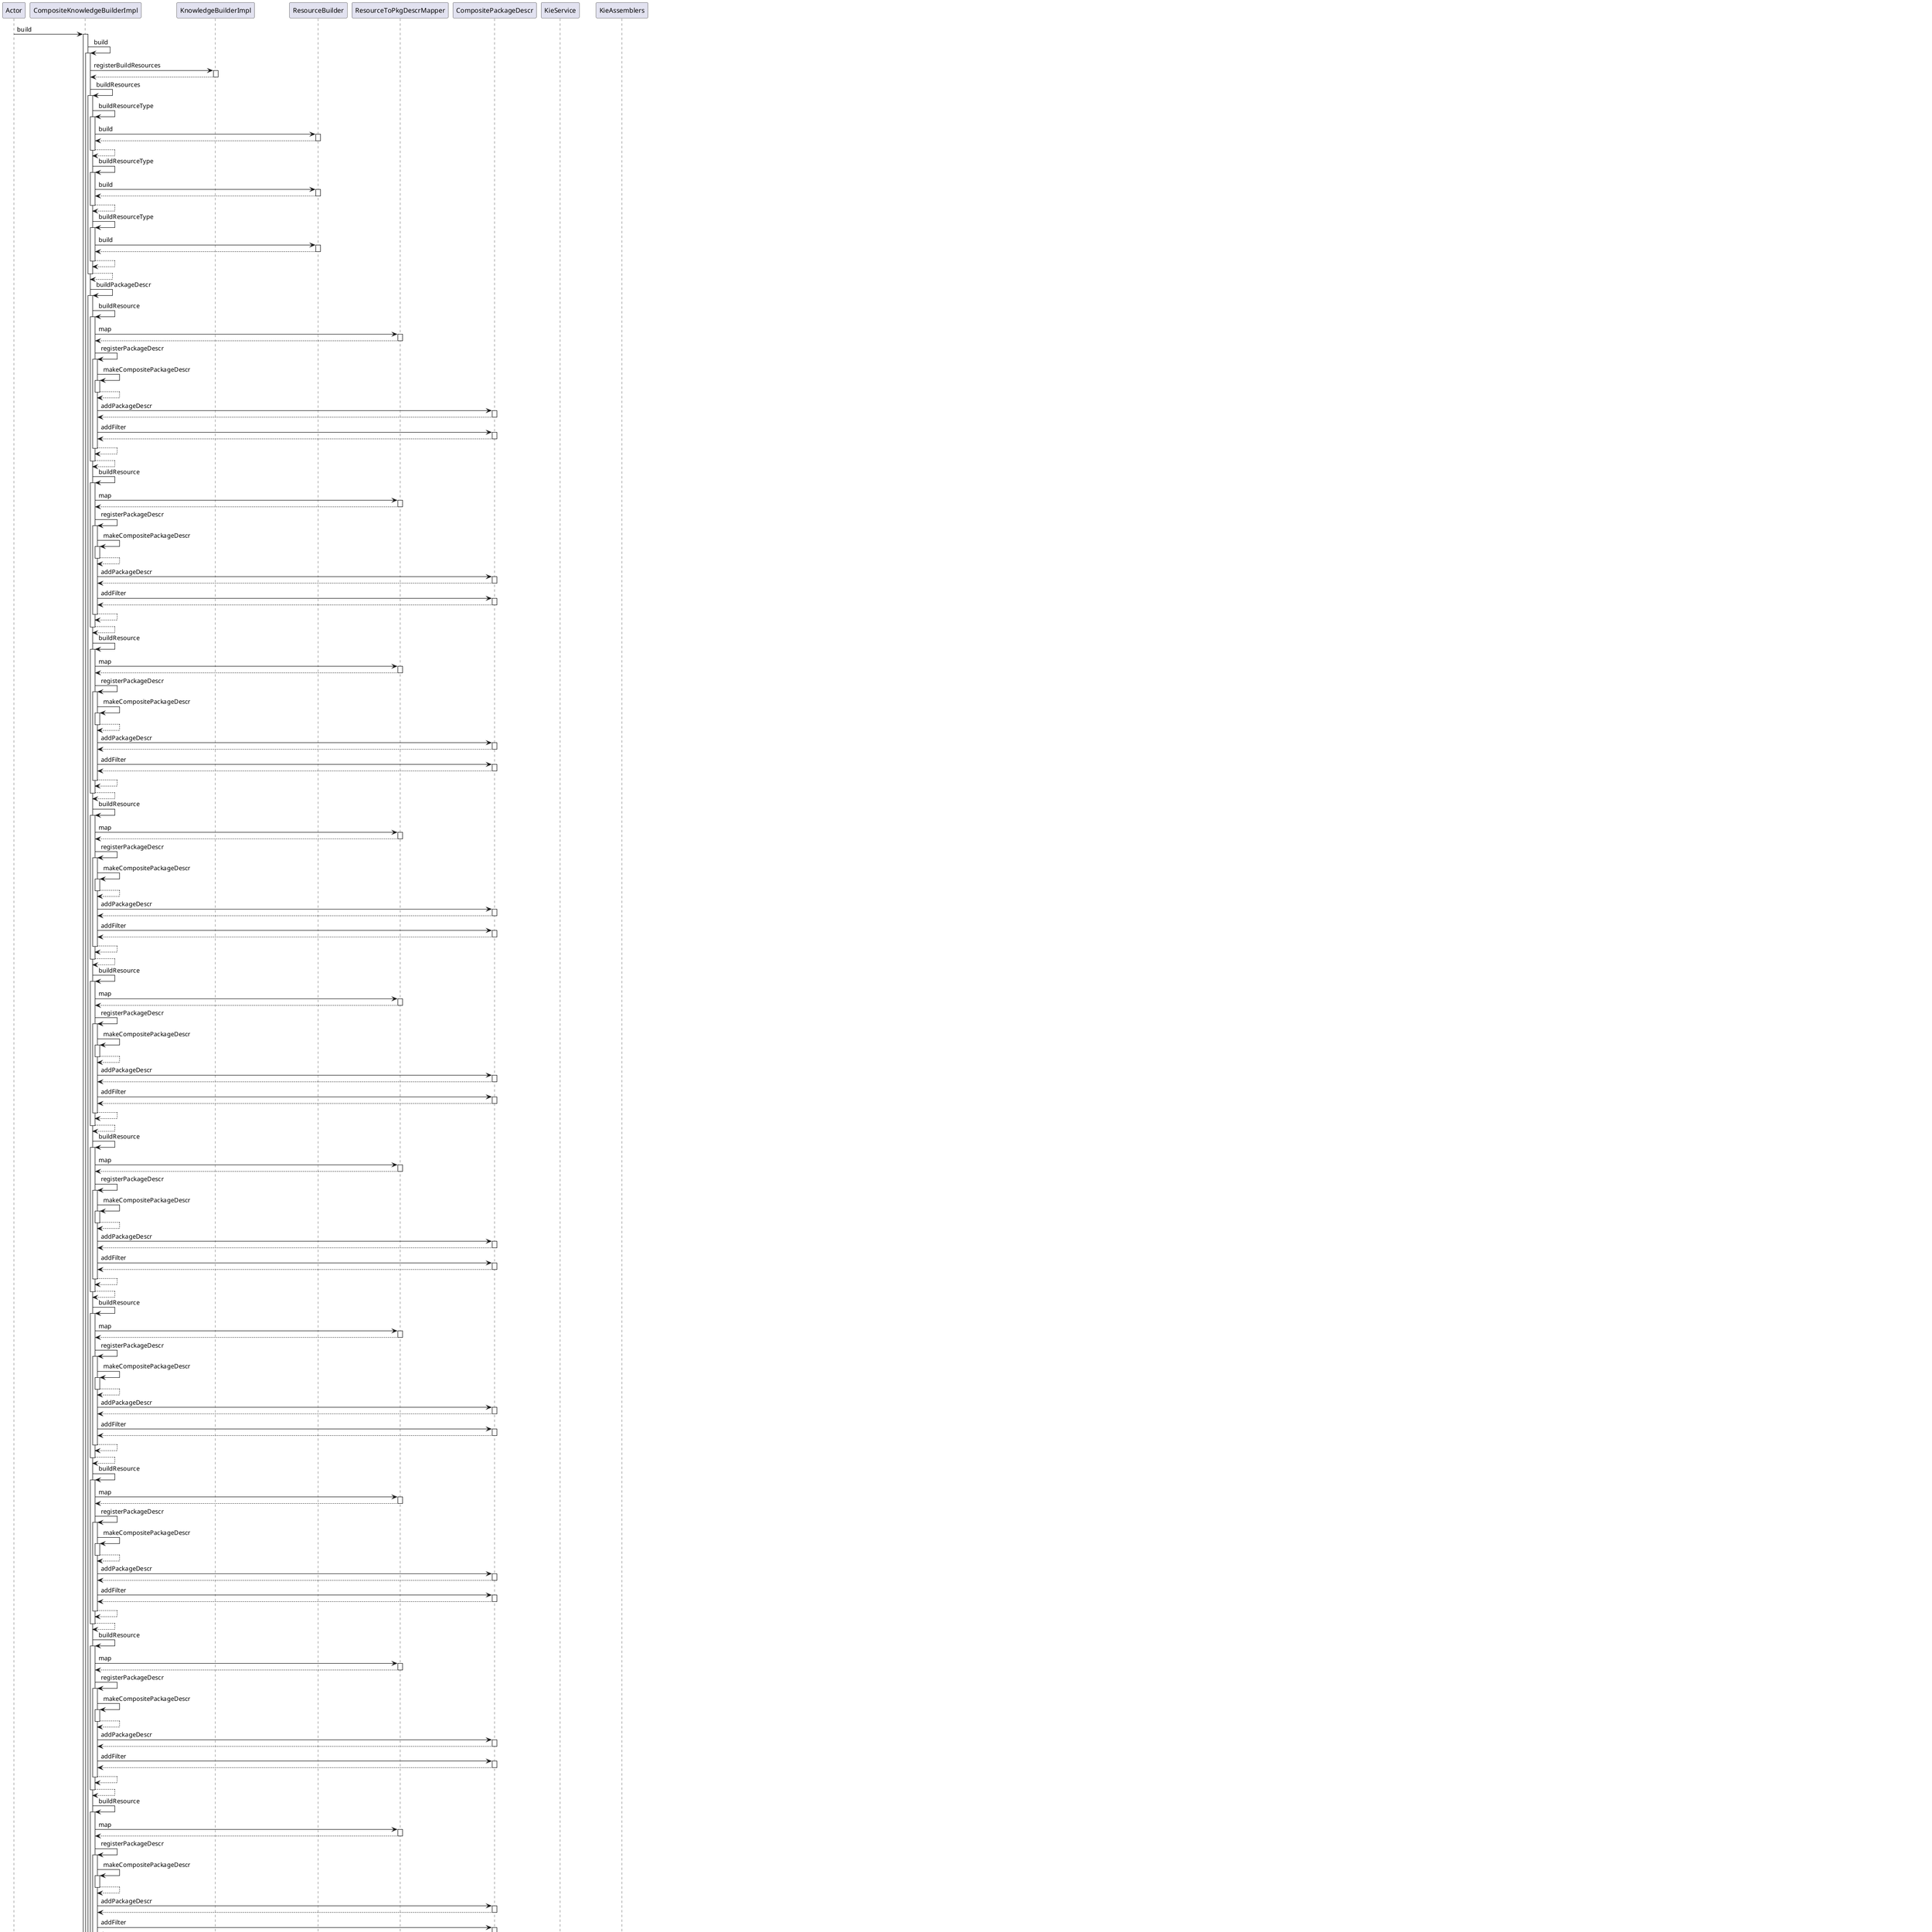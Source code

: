 @startuml
participant Actor
Actor -> CompositeKnowledgeBuilderImpl : build
activate CompositeKnowledgeBuilderImpl
CompositeKnowledgeBuilderImpl -> CompositeKnowledgeBuilderImpl : build
activate CompositeKnowledgeBuilderImpl
CompositeKnowledgeBuilderImpl -> KnowledgeBuilderImpl : registerBuildResources
activate KnowledgeBuilderImpl
KnowledgeBuilderImpl --> CompositeKnowledgeBuilderImpl
deactivate KnowledgeBuilderImpl
CompositeKnowledgeBuilderImpl -> CompositeKnowledgeBuilderImpl : buildResources
activate CompositeKnowledgeBuilderImpl
CompositeKnowledgeBuilderImpl -> CompositeKnowledgeBuilderImpl : buildResourceType
activate CompositeKnowledgeBuilderImpl
CompositeKnowledgeBuilderImpl -> ResourceBuilder : build
activate ResourceBuilder
ResourceBuilder --> CompositeKnowledgeBuilderImpl
deactivate ResourceBuilder
CompositeKnowledgeBuilderImpl --> CompositeKnowledgeBuilderImpl
deactivate CompositeKnowledgeBuilderImpl
CompositeKnowledgeBuilderImpl -> CompositeKnowledgeBuilderImpl : buildResourceType
activate CompositeKnowledgeBuilderImpl
CompositeKnowledgeBuilderImpl -> ResourceBuilder : build
activate ResourceBuilder
ResourceBuilder --> CompositeKnowledgeBuilderImpl
deactivate ResourceBuilder
CompositeKnowledgeBuilderImpl --> CompositeKnowledgeBuilderImpl
deactivate CompositeKnowledgeBuilderImpl
CompositeKnowledgeBuilderImpl -> CompositeKnowledgeBuilderImpl : buildResourceType
activate CompositeKnowledgeBuilderImpl
CompositeKnowledgeBuilderImpl -> ResourceBuilder : build
activate ResourceBuilder
ResourceBuilder --> CompositeKnowledgeBuilderImpl
deactivate ResourceBuilder
CompositeKnowledgeBuilderImpl --> CompositeKnowledgeBuilderImpl
deactivate CompositeKnowledgeBuilderImpl
CompositeKnowledgeBuilderImpl --> CompositeKnowledgeBuilderImpl
deactivate CompositeKnowledgeBuilderImpl
CompositeKnowledgeBuilderImpl -> CompositeKnowledgeBuilderImpl : buildPackageDescr
activate CompositeKnowledgeBuilderImpl
CompositeKnowledgeBuilderImpl -> CompositeKnowledgeBuilderImpl : buildResource
activate CompositeKnowledgeBuilderImpl
CompositeKnowledgeBuilderImpl -> ResourceToPkgDescrMapper : map
activate ResourceToPkgDescrMapper
ResourceToPkgDescrMapper --> CompositeKnowledgeBuilderImpl
deactivate ResourceToPkgDescrMapper
CompositeKnowledgeBuilderImpl -> CompositeKnowledgeBuilderImpl : registerPackageDescr
activate CompositeKnowledgeBuilderImpl
CompositeKnowledgeBuilderImpl -> CompositeKnowledgeBuilderImpl : makeCompositePackageDescr
activate CompositeKnowledgeBuilderImpl
CompositeKnowledgeBuilderImpl --> CompositeKnowledgeBuilderImpl
deactivate CompositeKnowledgeBuilderImpl
CompositeKnowledgeBuilderImpl -> CompositePackageDescr : addPackageDescr
activate CompositePackageDescr
CompositePackageDescr --> CompositeKnowledgeBuilderImpl
deactivate CompositePackageDescr
CompositeKnowledgeBuilderImpl -> CompositePackageDescr : addFilter
activate CompositePackageDescr
CompositePackageDescr --> CompositeKnowledgeBuilderImpl
deactivate CompositePackageDescr
CompositeKnowledgeBuilderImpl --> CompositeKnowledgeBuilderImpl
deactivate CompositeKnowledgeBuilderImpl
CompositeKnowledgeBuilderImpl --> CompositeKnowledgeBuilderImpl
deactivate CompositeKnowledgeBuilderImpl
CompositeKnowledgeBuilderImpl -> CompositeKnowledgeBuilderImpl : buildResource
activate CompositeKnowledgeBuilderImpl
CompositeKnowledgeBuilderImpl -> ResourceToPkgDescrMapper : map
activate ResourceToPkgDescrMapper
ResourceToPkgDescrMapper --> CompositeKnowledgeBuilderImpl
deactivate ResourceToPkgDescrMapper
CompositeKnowledgeBuilderImpl -> CompositeKnowledgeBuilderImpl : registerPackageDescr
activate CompositeKnowledgeBuilderImpl
CompositeKnowledgeBuilderImpl -> CompositeKnowledgeBuilderImpl : makeCompositePackageDescr
activate CompositeKnowledgeBuilderImpl
CompositeKnowledgeBuilderImpl --> CompositeKnowledgeBuilderImpl
deactivate CompositeKnowledgeBuilderImpl
CompositeKnowledgeBuilderImpl -> CompositePackageDescr : addPackageDescr
activate CompositePackageDescr
CompositePackageDescr --> CompositeKnowledgeBuilderImpl
deactivate CompositePackageDescr
CompositeKnowledgeBuilderImpl -> CompositePackageDescr : addFilter
activate CompositePackageDescr
CompositePackageDescr --> CompositeKnowledgeBuilderImpl
deactivate CompositePackageDescr
CompositeKnowledgeBuilderImpl --> CompositeKnowledgeBuilderImpl
deactivate CompositeKnowledgeBuilderImpl
CompositeKnowledgeBuilderImpl --> CompositeKnowledgeBuilderImpl
deactivate CompositeKnowledgeBuilderImpl
CompositeKnowledgeBuilderImpl -> CompositeKnowledgeBuilderImpl : buildResource
activate CompositeKnowledgeBuilderImpl
CompositeKnowledgeBuilderImpl -> ResourceToPkgDescrMapper : map
activate ResourceToPkgDescrMapper
ResourceToPkgDescrMapper --> CompositeKnowledgeBuilderImpl
deactivate ResourceToPkgDescrMapper
CompositeKnowledgeBuilderImpl -> CompositeKnowledgeBuilderImpl : registerPackageDescr
activate CompositeKnowledgeBuilderImpl
CompositeKnowledgeBuilderImpl -> CompositeKnowledgeBuilderImpl : makeCompositePackageDescr
activate CompositeKnowledgeBuilderImpl
CompositeKnowledgeBuilderImpl --> CompositeKnowledgeBuilderImpl
deactivate CompositeKnowledgeBuilderImpl
CompositeKnowledgeBuilderImpl -> CompositePackageDescr : addPackageDescr
activate CompositePackageDescr
CompositePackageDescr --> CompositeKnowledgeBuilderImpl
deactivate CompositePackageDescr
CompositeKnowledgeBuilderImpl -> CompositePackageDescr : addFilter
activate CompositePackageDescr
CompositePackageDescr --> CompositeKnowledgeBuilderImpl
deactivate CompositePackageDescr
CompositeKnowledgeBuilderImpl --> CompositeKnowledgeBuilderImpl
deactivate CompositeKnowledgeBuilderImpl
CompositeKnowledgeBuilderImpl --> CompositeKnowledgeBuilderImpl
deactivate CompositeKnowledgeBuilderImpl
CompositeKnowledgeBuilderImpl -> CompositeKnowledgeBuilderImpl : buildResource
activate CompositeKnowledgeBuilderImpl
CompositeKnowledgeBuilderImpl -> ResourceToPkgDescrMapper : map
activate ResourceToPkgDescrMapper
ResourceToPkgDescrMapper --> CompositeKnowledgeBuilderImpl
deactivate ResourceToPkgDescrMapper
CompositeKnowledgeBuilderImpl -> CompositeKnowledgeBuilderImpl : registerPackageDescr
activate CompositeKnowledgeBuilderImpl
CompositeKnowledgeBuilderImpl -> CompositeKnowledgeBuilderImpl : makeCompositePackageDescr
activate CompositeKnowledgeBuilderImpl
CompositeKnowledgeBuilderImpl --> CompositeKnowledgeBuilderImpl
deactivate CompositeKnowledgeBuilderImpl
CompositeKnowledgeBuilderImpl -> CompositePackageDescr : addPackageDescr
activate CompositePackageDescr
CompositePackageDescr --> CompositeKnowledgeBuilderImpl
deactivate CompositePackageDescr
CompositeKnowledgeBuilderImpl -> CompositePackageDescr : addFilter
activate CompositePackageDescr
CompositePackageDescr --> CompositeKnowledgeBuilderImpl
deactivate CompositePackageDescr
CompositeKnowledgeBuilderImpl --> CompositeKnowledgeBuilderImpl
deactivate CompositeKnowledgeBuilderImpl
CompositeKnowledgeBuilderImpl --> CompositeKnowledgeBuilderImpl
deactivate CompositeKnowledgeBuilderImpl
CompositeKnowledgeBuilderImpl -> CompositeKnowledgeBuilderImpl : buildResource
activate CompositeKnowledgeBuilderImpl
CompositeKnowledgeBuilderImpl -> ResourceToPkgDescrMapper : map
activate ResourceToPkgDescrMapper
ResourceToPkgDescrMapper --> CompositeKnowledgeBuilderImpl
deactivate ResourceToPkgDescrMapper
CompositeKnowledgeBuilderImpl -> CompositeKnowledgeBuilderImpl : registerPackageDescr
activate CompositeKnowledgeBuilderImpl
CompositeKnowledgeBuilderImpl -> CompositeKnowledgeBuilderImpl : makeCompositePackageDescr
activate CompositeKnowledgeBuilderImpl
CompositeKnowledgeBuilderImpl --> CompositeKnowledgeBuilderImpl
deactivate CompositeKnowledgeBuilderImpl
CompositeKnowledgeBuilderImpl -> CompositePackageDescr : addPackageDescr
activate CompositePackageDescr
CompositePackageDescr --> CompositeKnowledgeBuilderImpl
deactivate CompositePackageDescr
CompositeKnowledgeBuilderImpl -> CompositePackageDescr : addFilter
activate CompositePackageDescr
CompositePackageDescr --> CompositeKnowledgeBuilderImpl
deactivate CompositePackageDescr
CompositeKnowledgeBuilderImpl --> CompositeKnowledgeBuilderImpl
deactivate CompositeKnowledgeBuilderImpl
CompositeKnowledgeBuilderImpl --> CompositeKnowledgeBuilderImpl
deactivate CompositeKnowledgeBuilderImpl
CompositeKnowledgeBuilderImpl -> CompositeKnowledgeBuilderImpl : buildResource
activate CompositeKnowledgeBuilderImpl
CompositeKnowledgeBuilderImpl -> ResourceToPkgDescrMapper : map
activate ResourceToPkgDescrMapper
ResourceToPkgDescrMapper --> CompositeKnowledgeBuilderImpl
deactivate ResourceToPkgDescrMapper
CompositeKnowledgeBuilderImpl -> CompositeKnowledgeBuilderImpl : registerPackageDescr
activate CompositeKnowledgeBuilderImpl
CompositeKnowledgeBuilderImpl -> CompositeKnowledgeBuilderImpl : makeCompositePackageDescr
activate CompositeKnowledgeBuilderImpl
CompositeKnowledgeBuilderImpl --> CompositeKnowledgeBuilderImpl
deactivate CompositeKnowledgeBuilderImpl
CompositeKnowledgeBuilderImpl -> CompositePackageDescr : addPackageDescr
activate CompositePackageDescr
CompositePackageDescr --> CompositeKnowledgeBuilderImpl
deactivate CompositePackageDescr
CompositeKnowledgeBuilderImpl -> CompositePackageDescr : addFilter
activate CompositePackageDescr
CompositePackageDescr --> CompositeKnowledgeBuilderImpl
deactivate CompositePackageDescr
CompositeKnowledgeBuilderImpl --> CompositeKnowledgeBuilderImpl
deactivate CompositeKnowledgeBuilderImpl
CompositeKnowledgeBuilderImpl --> CompositeKnowledgeBuilderImpl
deactivate CompositeKnowledgeBuilderImpl
CompositeKnowledgeBuilderImpl -> CompositeKnowledgeBuilderImpl : buildResource
activate CompositeKnowledgeBuilderImpl
CompositeKnowledgeBuilderImpl -> ResourceToPkgDescrMapper : map
activate ResourceToPkgDescrMapper
ResourceToPkgDescrMapper --> CompositeKnowledgeBuilderImpl
deactivate ResourceToPkgDescrMapper
CompositeKnowledgeBuilderImpl -> CompositeKnowledgeBuilderImpl : registerPackageDescr
activate CompositeKnowledgeBuilderImpl
CompositeKnowledgeBuilderImpl -> CompositeKnowledgeBuilderImpl : makeCompositePackageDescr
activate CompositeKnowledgeBuilderImpl
CompositeKnowledgeBuilderImpl --> CompositeKnowledgeBuilderImpl
deactivate CompositeKnowledgeBuilderImpl
CompositeKnowledgeBuilderImpl -> CompositePackageDescr : addPackageDescr
activate CompositePackageDescr
CompositePackageDescr --> CompositeKnowledgeBuilderImpl
deactivate CompositePackageDescr
CompositeKnowledgeBuilderImpl -> CompositePackageDescr : addFilter
activate CompositePackageDescr
CompositePackageDescr --> CompositeKnowledgeBuilderImpl
deactivate CompositePackageDescr
CompositeKnowledgeBuilderImpl --> CompositeKnowledgeBuilderImpl
deactivate CompositeKnowledgeBuilderImpl
CompositeKnowledgeBuilderImpl --> CompositeKnowledgeBuilderImpl
deactivate CompositeKnowledgeBuilderImpl
CompositeKnowledgeBuilderImpl -> CompositeKnowledgeBuilderImpl : buildResource
activate CompositeKnowledgeBuilderImpl
CompositeKnowledgeBuilderImpl -> ResourceToPkgDescrMapper : map
activate ResourceToPkgDescrMapper
ResourceToPkgDescrMapper --> CompositeKnowledgeBuilderImpl
deactivate ResourceToPkgDescrMapper
CompositeKnowledgeBuilderImpl -> CompositeKnowledgeBuilderImpl : registerPackageDescr
activate CompositeKnowledgeBuilderImpl
CompositeKnowledgeBuilderImpl -> CompositeKnowledgeBuilderImpl : makeCompositePackageDescr
activate CompositeKnowledgeBuilderImpl
CompositeKnowledgeBuilderImpl --> CompositeKnowledgeBuilderImpl
deactivate CompositeKnowledgeBuilderImpl
CompositeKnowledgeBuilderImpl -> CompositePackageDescr : addPackageDescr
activate CompositePackageDescr
CompositePackageDescr --> CompositeKnowledgeBuilderImpl
deactivate CompositePackageDescr
CompositeKnowledgeBuilderImpl -> CompositePackageDescr : addFilter
activate CompositePackageDescr
CompositePackageDescr --> CompositeKnowledgeBuilderImpl
deactivate CompositePackageDescr
CompositeKnowledgeBuilderImpl --> CompositeKnowledgeBuilderImpl
deactivate CompositeKnowledgeBuilderImpl
CompositeKnowledgeBuilderImpl --> CompositeKnowledgeBuilderImpl
deactivate CompositeKnowledgeBuilderImpl
CompositeKnowledgeBuilderImpl -> CompositeKnowledgeBuilderImpl : buildResource
activate CompositeKnowledgeBuilderImpl
CompositeKnowledgeBuilderImpl -> ResourceToPkgDescrMapper : map
activate ResourceToPkgDescrMapper
ResourceToPkgDescrMapper --> CompositeKnowledgeBuilderImpl
deactivate ResourceToPkgDescrMapper
CompositeKnowledgeBuilderImpl -> CompositeKnowledgeBuilderImpl : registerPackageDescr
activate CompositeKnowledgeBuilderImpl
CompositeKnowledgeBuilderImpl -> CompositeKnowledgeBuilderImpl : makeCompositePackageDescr
activate CompositeKnowledgeBuilderImpl
CompositeKnowledgeBuilderImpl --> CompositeKnowledgeBuilderImpl
deactivate CompositeKnowledgeBuilderImpl
CompositeKnowledgeBuilderImpl -> CompositePackageDescr : addPackageDescr
activate CompositePackageDescr
CompositePackageDescr --> CompositeKnowledgeBuilderImpl
deactivate CompositePackageDescr
CompositeKnowledgeBuilderImpl -> CompositePackageDescr : addFilter
activate CompositePackageDescr
CompositePackageDescr --> CompositeKnowledgeBuilderImpl
deactivate CompositePackageDescr
CompositeKnowledgeBuilderImpl --> CompositeKnowledgeBuilderImpl
deactivate CompositeKnowledgeBuilderImpl
CompositeKnowledgeBuilderImpl --> CompositeKnowledgeBuilderImpl
deactivate CompositeKnowledgeBuilderImpl
CompositeKnowledgeBuilderImpl -> CompositeKnowledgeBuilderImpl : buildResource
activate CompositeKnowledgeBuilderImpl
CompositeKnowledgeBuilderImpl -> ResourceToPkgDescrMapper : map
activate ResourceToPkgDescrMapper
ResourceToPkgDescrMapper --> CompositeKnowledgeBuilderImpl
deactivate ResourceToPkgDescrMapper
CompositeKnowledgeBuilderImpl -> CompositeKnowledgeBuilderImpl : registerPackageDescr
activate CompositeKnowledgeBuilderImpl
CompositeKnowledgeBuilderImpl -> CompositeKnowledgeBuilderImpl : makeCompositePackageDescr
activate CompositeKnowledgeBuilderImpl
CompositeKnowledgeBuilderImpl --> CompositeKnowledgeBuilderImpl
deactivate CompositeKnowledgeBuilderImpl
CompositeKnowledgeBuilderImpl -> CompositePackageDescr : addPackageDescr
activate CompositePackageDescr
CompositePackageDescr --> CompositeKnowledgeBuilderImpl
deactivate CompositePackageDescr
CompositeKnowledgeBuilderImpl -> CompositePackageDescr : addFilter
activate CompositePackageDescr
CompositePackageDescr --> CompositeKnowledgeBuilderImpl
deactivate CompositePackageDescr
CompositeKnowledgeBuilderImpl --> CompositeKnowledgeBuilderImpl
deactivate CompositeKnowledgeBuilderImpl
CompositeKnowledgeBuilderImpl --> CompositeKnowledgeBuilderImpl
deactivate CompositeKnowledgeBuilderImpl
CompositeKnowledgeBuilderImpl --> CompositeKnowledgeBuilderImpl
deactivate CompositeKnowledgeBuilderImpl
CompositeKnowledgeBuilderImpl -> CompositeKnowledgeBuilderImpl : buildAssemblerResourcesBeforeRules
activate CompositeKnowledgeBuilderImpl
CompositeKnowledgeBuilderImpl -> KieService : load
activate KieService
KieService -> KieService : compareTo
activate KieService
KieService -> KieService : servicePriority
activate KieService
KieService --> KieService
deactivate KieService
KieService -> KieService : servicePriority
activate KieService
KieService --> KieService
deactivate KieService
KieService -> KieService : servicePriority
activate KieService
KieService --> KieService
deactivate KieService
KieService -> KieService : servicePriority
activate KieService
KieService --> KieService
deactivate KieService
KieService -> KieService : servicePriority
activate KieService
KieService --> KieService
deactivate KieService
KieService --> KieService
deactivate KieService
KieService --> CompositeKnowledgeBuilderImpl
deactivate KieService
CompositeKnowledgeBuilderImpl -> KieAssemblers : addResourceBeforeRules
activate KieAssemblers
KieAssemblers --> CompositeKnowledgeBuilderImpl
deactivate KieAssemblers
CompositeKnowledgeBuilderImpl --> CompositeKnowledgeBuilderImpl
deactivate CompositeKnowledgeBuilderImpl
CompositeKnowledgeBuilderImpl -> KnowledgeBuilderImpl : doFirstBuildStep
activate KnowledgeBuilderImpl
KnowledgeBuilderImpl -> KnowledgeBuilderImpl : buildPackagesWithoutRules
activate KnowledgeBuilderImpl
create CompositePackageCompilationPhase
KnowledgeBuilderImpl -> CompositePackageCompilationPhase : new
activate CompositePackageCompilationPhase
CompositePackageCompilationPhase --> KnowledgeBuilderImpl
deactivate CompositePackageCompilationPhase
KnowledgeBuilderImpl -> CompositePackageCompilationPhase : process
activate CompositePackageCompilationPhase
CompositePackageCompilationPhase -> CompositePackageCompilationPhase : initAnnotationNormalizers
activate CompositePackageCompilationPhase
CompositePackageCompilationPhase --> CompositePackageCompilationPhase
deactivate CompositePackageCompilationPhase
CompositePackageCompilationPhase -> CompositePackageCompilationPhase : λ→
activate CompositePackageCompilationPhase
create TypeDeclarationAnnotationNormalizer
CompositePackageCompilationPhase -> TypeDeclarationAnnotationNormalizer : new
activate TypeDeclarationAnnotationNormalizer
TypeDeclarationAnnotationNormalizer --> CompositePackageCompilationPhase
deactivate TypeDeclarationAnnotationNormalizer
CompositePackageCompilationPhase --> CompositePackageCompilationPhase
deactivate CompositePackageCompilationPhase
CompositePackageCompilationPhase -> CompositePackageCompilationPhase : iteratingPhase
activate CompositePackageCompilationPhase
CompositePackageCompilationPhase --> CompositePackageCompilationPhase
deactivate CompositePackageCompilationPhase
create TypeDeclarationCompositeCompilationPhase
CompositePackageCompilationPhase -> TypeDeclarationCompositeCompilationPhase : new
activate TypeDeclarationCompositeCompilationPhase
TypeDeclarationCompositeCompilationPhase --> CompositePackageCompilationPhase
deactivate TypeDeclarationCompositeCompilationPhase
create ImportCompilationPhase
CompositePackageCompilationPhase -> ImportCompilationPhase : new
activate ImportCompilationPhase
ImportCompilationPhase --> CompositePackageCompilationPhase
deactivate ImportCompilationPhase
CompositePackageCompilationPhase -> CompositePackageCompilationPhase : iteratingPhase
activate CompositePackageCompilationPhase
CompositePackageCompilationPhase --> CompositePackageCompilationPhase
deactivate CompositePackageCompilationPhase
create EntryPointDeclarationCompilationPhase
CompositePackageCompilationPhase -> EntryPointDeclarationCompilationPhase : new
activate EntryPointDeclarationCompilationPhase
EntryPointDeclarationCompilationPhase --> CompositePackageCompilationPhase
deactivate EntryPointDeclarationCompilationPhase
CompositePackageCompilationPhase -> CompositePackageCompilationPhase : iteratingPhase
activate CompositePackageCompilationPhase
CompositePackageCompilationPhase --> CompositePackageCompilationPhase
deactivate CompositePackageCompilationPhase
create AccumulateFunctionCompilationPhase
CompositePackageCompilationPhase -> AccumulateFunctionCompilationPhase : new
activate AccumulateFunctionCompilationPhase
AccumulateFunctionCompilationPhase --> CompositePackageCompilationPhase
deactivate AccumulateFunctionCompilationPhase
CompositePackageCompilationPhase -> CompositePackageCompilationPhase : iteratingPhase
activate CompositePackageCompilationPhase
CompositePackageCompilationPhase --> CompositePackageCompilationPhase
deactivate CompositePackageCompilationPhase
CompositePackageCompilationPhase -> CompositePackageCompilationPhase : λ→
activate CompositePackageCompilationPhase
create WindowDeclarationCompilationPhase
CompositePackageCompilationPhase -> WindowDeclarationCompilationPhase : new
activate WindowDeclarationCompilationPhase
create AbstractPackageCompilationPhase
WindowDeclarationCompilationPhase -> AbstractPackageCompilationPhase : new
activate AbstractPackageCompilationPhase
AbstractPackageCompilationPhase --> WindowDeclarationCompilationPhase
deactivate AbstractPackageCompilationPhase
WindowDeclarationCompilationPhase --> CompositePackageCompilationPhase
deactivate WindowDeclarationCompilationPhase
CompositePackageCompilationPhase --> CompositePackageCompilationPhase
deactivate CompositePackageCompilationPhase
CompositePackageCompilationPhase -> CompositePackageCompilationPhase : iteratingPhase
activate CompositePackageCompilationPhase
CompositePackageCompilationPhase --> CompositePackageCompilationPhase
deactivate CompositePackageCompilationPhase
CompositePackageCompilationPhase -> CompositePackageCompilationPhase : λ→
activate CompositePackageCompilationPhase
create FunctionCompilationPhase
CompositePackageCompilationPhase -> FunctionCompilationPhase : new
activate FunctionCompilationPhase
create AbstractPackageCompilationPhase
FunctionCompilationPhase -> AbstractPackageCompilationPhase : new
activate AbstractPackageCompilationPhase
AbstractPackageCompilationPhase --> FunctionCompilationPhase
deactivate AbstractPackageCompilationPhase
FunctionCompilationPhase --> CompositePackageCompilationPhase
deactivate FunctionCompilationPhase
CompositePackageCompilationPhase --> CompositePackageCompilationPhase
deactivate CompositePackageCompilationPhase
CompositePackageCompilationPhase -> CompositePackageCompilationPhase : iteratingPhase
activate CompositePackageCompilationPhase
CompositePackageCompilationPhase --> CompositePackageCompilationPhase
deactivate CompositePackageCompilationPhase
CompositePackageCompilationPhase -> CompositePackageCompilationPhase : λ→
activate CompositePackageCompilationPhase
create GlobalCompilationPhase
CompositePackageCompilationPhase -> GlobalCompilationPhase : new
activate GlobalCompilationPhase
create AbstractPackageCompilationPhase
GlobalCompilationPhase -> AbstractPackageCompilationPhase : new
activate AbstractPackageCompilationPhase
AbstractPackageCompilationPhase --> GlobalCompilationPhase
deactivate AbstractPackageCompilationPhase
GlobalCompilationPhase --> CompositePackageCompilationPhase
deactivate GlobalCompilationPhase
CompositePackageCompilationPhase --> CompositePackageCompilationPhase
deactivate CompositePackageCompilationPhase
CompositePackageCompilationPhase -> CompositePackageCompilationPhase : iteratingPhase
activate CompositePackageCompilationPhase
CompositePackageCompilationPhase --> CompositePackageCompilationPhase
deactivate CompositePackageCompilationPhase
CompositePackageCompilationPhase -> CompositePackageCompilationPhase : λ→
activate CompositePackageCompilationPhase
create RuleAnnotationNormalizer
CompositePackageCompilationPhase -> RuleAnnotationNormalizer : new
activate RuleAnnotationNormalizer
RuleAnnotationNormalizer --> CompositePackageCompilationPhase
deactivate RuleAnnotationNormalizer
CompositePackageCompilationPhase --> CompositePackageCompilationPhase
deactivate CompositePackageCompilationPhase
CompositePackageCompilationPhase -> CompositePackageCompilationPhase : iteratingPhase
activate CompositePackageCompilationPhase
CompositePackageCompilationPhase --> CompositePackageCompilationPhase
deactivate CompositePackageCompilationPhase
CompositePackageCompilationPhase -> CompilationPhase : process
activate CompilationPhase
CompilationPhase --> CompositePackageCompilationPhase
deactivate CompilationPhase
CompositePackageCompilationPhase -> BuildResultAccumulator : addBuilderResult
activate BuildResultAccumulator
BuildResultAccumulator --> CompositePackageCompilationPhase
deactivate BuildResultAccumulator
CompositePackageCompilationPhase --> KnowledgeBuilderImpl
deactivate CompositePackageCompilationPhase
KnowledgeBuilderImpl --> KnowledgeBuilderImpl
deactivate KnowledgeBuilderImpl
KnowledgeBuilderImpl -> KnowledgeBuilderImpl : buildRules
activate KnowledgeBuilderImpl
KnowledgeBuilderImpl -> KnowledgeBuilderImpl : getPackageRegistry
activate KnowledgeBuilderImpl
KnowledgeBuilderImpl -> PackageRegistryManagerImpl : getPackageRegistry
activate PackageRegistryManagerImpl
PackageRegistryManagerImpl --> KnowledgeBuilderImpl
deactivate PackageRegistryManagerImpl
KnowledgeBuilderImpl --> KnowledgeBuilderImpl
deactivate KnowledgeBuilderImpl
KnowledgeBuilderImpl -> KnowledgeBuilderImpl : compileKnowledgePackages
activate KnowledgeBuilderImpl
KnowledgeBuilderImpl -> KnowledgeBuilderImpl : getPackageDialect
activate KnowledgeBuilderImpl
KnowledgeBuilderImpl --> KnowledgeBuilderImpl
deactivate KnowledgeBuilderImpl
KnowledgeBuilderImpl -> PackageRegistryManagerImpl : getPackageRegistry
activate PackageRegistryManagerImpl
PackageRegistryManagerImpl --> KnowledgeBuilderImpl
deactivate PackageRegistryManagerImpl
KnowledgeBuilderImpl -> PackageAttributeManagerImpl : get
activate PackageAttributeManagerImpl
PackageAttributeManagerImpl --> KnowledgeBuilderImpl
deactivate PackageAttributeManagerImpl
create RuleValidator
KnowledgeBuilderImpl -> RuleValidator : new
activate RuleValidator
RuleValidator --> KnowledgeBuilderImpl
deactivate RuleValidator
create FunctionCompiler
KnowledgeBuilderImpl -> FunctionCompiler : new
activate FunctionCompiler
FunctionCompiler --> KnowledgeBuilderImpl
deactivate FunctionCompiler
create RuleCompiler
KnowledgeBuilderImpl -> RuleCompiler : new
activate RuleCompiler
RuleCompiler --> KnowledgeBuilderImpl
deactivate RuleCompiler
KnowledgeBuilderImpl -> CompilationPhase : process
activate CompilationPhase
CompilationPhase --> KnowledgeBuilderImpl
deactivate CompilationPhase
KnowledgeBuilderImpl -> KnowledgeBuilderImpl : λ→
activate KnowledgeBuilderImpl
KnowledgeBuilderImpl -> BuildResultAccumulatorImpl : addAll
activate BuildResultAccumulatorImpl
BuildResultAccumulatorImpl --> KnowledgeBuilderImpl
deactivate BuildResultAccumulatorImpl
KnowledgeBuilderImpl --> KnowledgeBuilderImpl
deactivate KnowledgeBuilderImpl
KnowledgeBuilderImpl --> KnowledgeBuilderImpl
deactivate KnowledgeBuilderImpl
KnowledgeBuilderImpl -> KnowledgeBuilderImpl : wireAllRules
activate KnowledgeBuilderImpl
create ConsequenceCompilationPhase
KnowledgeBuilderImpl -> ConsequenceCompilationPhase : new
activate ConsequenceCompilationPhase
ConsequenceCompilationPhase --> KnowledgeBuilderImpl
deactivate ConsequenceCompilationPhase
KnowledgeBuilderImpl -> ConsequenceCompilationPhase : process
activate ConsequenceCompilationPhase
ConsequenceCompilationPhase --> KnowledgeBuilderImpl
deactivate ConsequenceCompilationPhase
KnowledgeBuilderImpl -> BuildResultAccumulatorImpl : addAll
activate BuildResultAccumulatorImpl
BuildResultAccumulatorImpl --> KnowledgeBuilderImpl
deactivate BuildResultAccumulatorImpl
KnowledgeBuilderImpl --> KnowledgeBuilderImpl
deactivate KnowledgeBuilderImpl
KnowledgeBuilderImpl -> KnowledgeBuilderImpl : processKieBaseTypes
activate KnowledgeBuilderImpl
KnowledgeBuilderImpl -> KnowledgeBuilderImpl : hasErrors
activate KnowledgeBuilderImpl
KnowledgeBuilderImpl --> KnowledgeBuilderImpl
deactivate KnowledgeBuilderImpl
KnowledgeBuilderImpl -> RuleBase : processAllTypesDeclaration
activate RuleBase
RuleBase --> KnowledgeBuilderImpl
deactivate RuleBase
KnowledgeBuilderImpl --> KnowledgeBuilderImpl
deactivate KnowledgeBuilderImpl
KnowledgeBuilderImpl -> KnowledgeBuilderImpl : getPackageRegistry
activate KnowledgeBuilderImpl
KnowledgeBuilderImpl -> PackageRegistryManagerImpl : getPackageRegistry
activate PackageRegistryManagerImpl
PackageRegistryManagerImpl --> KnowledgeBuilderImpl
deactivate PackageRegistryManagerImpl
KnowledgeBuilderImpl --> KnowledgeBuilderImpl
deactivate KnowledgeBuilderImpl
KnowledgeBuilderImpl -> KnowledgeBuilderImpl : compileRete
activate KnowledgeBuilderImpl
KnowledgeBuilderImpl -> KnowledgeBuilderImpl : hasErrors
activate KnowledgeBuilderImpl
KnowledgeBuilderImpl --> KnowledgeBuilderImpl
deactivate KnowledgeBuilderImpl
create ReteCompiler
KnowledgeBuilderImpl -> ReteCompiler : new
activate ReteCompiler
ReteCompiler --> KnowledgeBuilderImpl
deactivate ReteCompiler
KnowledgeBuilderImpl -> ReteCompiler : process
activate ReteCompiler
ReteCompiler --> KnowledgeBuilderImpl
deactivate ReteCompiler
KnowledgeBuilderImpl --> KnowledgeBuilderImpl
deactivate KnowledgeBuilderImpl
KnowledgeBuilderImpl --> KnowledgeBuilderImpl
deactivate KnowledgeBuilderImpl
KnowledgeBuilderImpl --> CompositeKnowledgeBuilderImpl
deactivate KnowledgeBuilderImpl
CompositeKnowledgeBuilderImpl -> KnowledgeBuilderImpl : buildPackagesWithoutRules
activate KnowledgeBuilderImpl
create CompositePackageCompilationPhase
KnowledgeBuilderImpl -> CompositePackageCompilationPhase : new
activate CompositePackageCompilationPhase
CompositePackageCompilationPhase --> KnowledgeBuilderImpl
deactivate CompositePackageCompilationPhase
KnowledgeBuilderImpl -> CompositePackageCompilationPhase : process
activate CompositePackageCompilationPhase
CompositePackageCompilationPhase -> CompositePackageCompilationPhase : initAnnotationNormalizers
activate CompositePackageCompilationPhase
CompositePackageCompilationPhase -> LanguageLevelOption : useJavaAnnotations
activate LanguageLevelOption
LanguageLevelOption --> CompositePackageCompilationPhase
deactivate LanguageLevelOption
CompositePackageCompilationPhase -> StringUtils : isEmpty
activate StringUtils
StringUtils --> CompositePackageCompilationPhase
deactivate StringUtils
CompositePackageCompilationPhase -> PackageRegistryManager : getOrCreatePackageRegistry
activate PackageRegistryManager
PackageRegistryManager --> CompositePackageCompilationPhase
deactivate PackageRegistryManager
CompositePackageCompilationPhase -> CompositePackageCompilationPhase : λ→
activate CompositePackageCompilationPhase
CompositePackageCompilationPhase -> AnnotationNormalizer : of
activate AnnotationNormalizer
create Strict
AnnotationNormalizer -> Strict : new
activate Strict
create AnnotationNormalizer
Strict -> AnnotationNormalizer : new
activate AnnotationNormalizer
AnnotationNormalizer --> Strict
deactivate AnnotationNormalizer
Strict --> AnnotationNormalizer
deactivate Strict
create NonStrict
AnnotationNormalizer -> NonStrict : new
activate NonStrict
create AnnotationNormalizer
NonStrict -> AnnotationNormalizer : new
activate AnnotationNormalizer
AnnotationNormalizer --> NonStrict
deactivate AnnotationNormalizer
NonStrict --> AnnotationNormalizer
deactivate NonStrict
AnnotationNormalizer --> CompositePackageCompilationPhase
deactivate AnnotationNormalizer
CompositePackageCompilationPhase --> CompositePackageCompilationPhase
deactivate CompositePackageCompilationPhase
CompositePackageCompilationPhase --> CompositePackageCompilationPhase
deactivate CompositePackageCompilationPhase
CompositePackageCompilationPhase -> CompositePackageCompilationPhase : λ→
activate CompositePackageCompilationPhase
create TypeDeclarationAnnotationNormalizer
CompositePackageCompilationPhase -> TypeDeclarationAnnotationNormalizer : new
activate TypeDeclarationAnnotationNormalizer
TypeDeclarationAnnotationNormalizer --> CompositePackageCompilationPhase
deactivate TypeDeclarationAnnotationNormalizer
CompositePackageCompilationPhase --> CompositePackageCompilationPhase
deactivate CompositePackageCompilationPhase
CompositePackageCompilationPhase -> CompositePackageCompilationPhase : iteratingPhase
activate CompositePackageCompilationPhase
create IteratingPhase
CompositePackageCompilationPhase -> IteratingPhase : new
activate IteratingPhase
IteratingPhase --> CompositePackageCompilationPhase
deactivate IteratingPhase
CompositePackageCompilationPhase --> CompositePackageCompilationPhase
deactivate CompositePackageCompilationPhase
create TypeDeclarationCompositeCompilationPhase
CompositePackageCompilationPhase -> TypeDeclarationCompositeCompilationPhase : new
activate TypeDeclarationCompositeCompilationPhase
TypeDeclarationCompositeCompilationPhase --> CompositePackageCompilationPhase
deactivate TypeDeclarationCompositeCompilationPhase
create ImportCompilationPhase
CompositePackageCompilationPhase -> ImportCompilationPhase : new
activate ImportCompilationPhase
create AbstractPackageCompilationPhase
ImportCompilationPhase -> AbstractPackageCompilationPhase : new
activate AbstractPackageCompilationPhase
AbstractPackageCompilationPhase --> ImportCompilationPhase
deactivate AbstractPackageCompilationPhase
ImportCompilationPhase --> CompositePackageCompilationPhase
deactivate ImportCompilationPhase
CompositePackageCompilationPhase -> CompositePackageCompilationPhase : iteratingPhase
activate CompositePackageCompilationPhase
create IteratingPhase
CompositePackageCompilationPhase -> IteratingPhase : new
activate IteratingPhase
IteratingPhase --> CompositePackageCompilationPhase
deactivate IteratingPhase
CompositePackageCompilationPhase --> CompositePackageCompilationPhase
deactivate CompositePackageCompilationPhase
create EntryPointDeclarationCompilationPhase
CompositePackageCompilationPhase -> EntryPointDeclarationCompilationPhase : new
activate EntryPointDeclarationCompilationPhase
create AbstractPackageCompilationPhase
EntryPointDeclarationCompilationPhase -> AbstractPackageCompilationPhase : new
activate AbstractPackageCompilationPhase
AbstractPackageCompilationPhase --> EntryPointDeclarationCompilationPhase
deactivate AbstractPackageCompilationPhase
EntryPointDeclarationCompilationPhase --> CompositePackageCompilationPhase
deactivate EntryPointDeclarationCompilationPhase
CompositePackageCompilationPhase -> CompositePackageCompilationPhase : iteratingPhase
activate CompositePackageCompilationPhase
create IteratingPhase
CompositePackageCompilationPhase -> IteratingPhase : new
activate IteratingPhase
IteratingPhase --> CompositePackageCompilationPhase
deactivate IteratingPhase
CompositePackageCompilationPhase --> CompositePackageCompilationPhase
deactivate CompositePackageCompilationPhase
create AccumulateFunctionCompilationPhase
CompositePackageCompilationPhase -> AccumulateFunctionCompilationPhase : new
activate AccumulateFunctionCompilationPhase
create AbstractPackageCompilationPhase
AccumulateFunctionCompilationPhase -> AbstractPackageCompilationPhase : new
activate AbstractPackageCompilationPhase
AbstractPackageCompilationPhase --> AccumulateFunctionCompilationPhase
deactivate AbstractPackageCompilationPhase
AccumulateFunctionCompilationPhase --> CompositePackageCompilationPhase
deactivate AccumulateFunctionCompilationPhase
CompositePackageCompilationPhase -> CompositePackageCompilationPhase : iteratingPhase
activate CompositePackageCompilationPhase
create IteratingPhase
CompositePackageCompilationPhase -> IteratingPhase : new
activate IteratingPhase
IteratingPhase --> CompositePackageCompilationPhase
deactivate IteratingPhase
CompositePackageCompilationPhase --> CompositePackageCompilationPhase
deactivate CompositePackageCompilationPhase
CompositePackageCompilationPhase -> CompositePackageCompilationPhase : λ→
activate CompositePackageCompilationPhase
create WindowDeclarationCompilationPhase
CompositePackageCompilationPhase -> WindowDeclarationCompilationPhase : new
activate WindowDeclarationCompilationPhase
create AbstractPackageCompilationPhase
WindowDeclarationCompilationPhase -> AbstractPackageCompilationPhase : new
activate AbstractPackageCompilationPhase
AbstractPackageCompilationPhase --> WindowDeclarationCompilationPhase
deactivate AbstractPackageCompilationPhase
WindowDeclarationCompilationPhase --> CompositePackageCompilationPhase
deactivate WindowDeclarationCompilationPhase
CompositePackageCompilationPhase --> CompositePackageCompilationPhase
deactivate CompositePackageCompilationPhase
CompositePackageCompilationPhase -> CompositePackageCompilationPhase : iteratingPhase
activate CompositePackageCompilationPhase
create IteratingPhase
CompositePackageCompilationPhase -> IteratingPhase : new
activate IteratingPhase
IteratingPhase --> CompositePackageCompilationPhase
deactivate IteratingPhase
CompositePackageCompilationPhase --> CompositePackageCompilationPhase
deactivate CompositePackageCompilationPhase
CompositePackageCompilationPhase -> CompositePackageCompilationPhase : λ→
activate CompositePackageCompilationPhase
create FunctionCompilationPhase
CompositePackageCompilationPhase -> FunctionCompilationPhase : new
activate FunctionCompilationPhase
create AbstractPackageCompilationPhase
FunctionCompilationPhase -> AbstractPackageCompilationPhase : new
activate AbstractPackageCompilationPhase
AbstractPackageCompilationPhase --> FunctionCompilationPhase
deactivate AbstractPackageCompilationPhase
FunctionCompilationPhase --> CompositePackageCompilationPhase
deactivate FunctionCompilationPhase
CompositePackageCompilationPhase --> CompositePackageCompilationPhase
deactivate CompositePackageCompilationPhase
CompositePackageCompilationPhase -> CompositePackageCompilationPhase : iteratingPhase
activate CompositePackageCompilationPhase
create IteratingPhase
CompositePackageCompilationPhase -> IteratingPhase : new
activate IteratingPhase
IteratingPhase --> CompositePackageCompilationPhase
deactivate IteratingPhase
CompositePackageCompilationPhase --> CompositePackageCompilationPhase
deactivate CompositePackageCompilationPhase
CompositePackageCompilationPhase -> CompositePackageCompilationPhase : λ→
activate CompositePackageCompilationPhase
create GlobalCompilationPhase
CompositePackageCompilationPhase -> GlobalCompilationPhase : new
activate GlobalCompilationPhase
create AbstractPackageCompilationPhase
GlobalCompilationPhase -> AbstractPackageCompilationPhase : new
activate AbstractPackageCompilationPhase
AbstractPackageCompilationPhase --> GlobalCompilationPhase
deactivate AbstractPackageCompilationPhase
GlobalCompilationPhase --> CompositePackageCompilationPhase
deactivate GlobalCompilationPhase
CompositePackageCompilationPhase --> CompositePackageCompilationPhase
deactivate CompositePackageCompilationPhase
CompositePackageCompilationPhase -> CompositePackageCompilationPhase : iteratingPhase
activate CompositePackageCompilationPhase
create IteratingPhase
CompositePackageCompilationPhase -> IteratingPhase : new
activate IteratingPhase
IteratingPhase --> CompositePackageCompilationPhase
deactivate IteratingPhase
CompositePackageCompilationPhase --> CompositePackageCompilationPhase
deactivate CompositePackageCompilationPhase
CompositePackageCompilationPhase -> CompositePackageCompilationPhase : λ→
activate CompositePackageCompilationPhase
create RuleAnnotationNormalizer
CompositePackageCompilationPhase -> RuleAnnotationNormalizer : new
activate RuleAnnotationNormalizer
RuleAnnotationNormalizer --> CompositePackageCompilationPhase
deactivate RuleAnnotationNormalizer
CompositePackageCompilationPhase --> CompositePackageCompilationPhase
deactivate CompositePackageCompilationPhase
CompositePackageCompilationPhase -> CompositePackageCompilationPhase : iteratingPhase
activate CompositePackageCompilationPhase
create IteratingPhase
CompositePackageCompilationPhase -> IteratingPhase : new
activate IteratingPhase
IteratingPhase --> CompositePackageCompilationPhase
deactivate IteratingPhase
CompositePackageCompilationPhase --> CompositePackageCompilationPhase
deactivate CompositePackageCompilationPhase
CompositePackageCompilationPhase -> CompilationPhase : process
activate CompilationPhase
CompilationPhase --> CompositePackageCompilationPhase
deactivate CompilationPhase
CompositePackageCompilationPhase -> BuildResultAccumulator : addBuilderResult
activate BuildResultAccumulator
BuildResultAccumulator --> CompositePackageCompilationPhase
deactivate BuildResultAccumulator
CompositePackageCompilationPhase --> KnowledgeBuilderImpl
deactivate CompositePackageCompilationPhase
KnowledgeBuilderImpl --> CompositeKnowledgeBuilderImpl
deactivate KnowledgeBuilderImpl
CompositeKnowledgeBuilderImpl -> CompositeKnowledgeBuilderImpl : buildProcesses
activate CompositeKnowledgeBuilderImpl
CompositeKnowledgeBuilderImpl -> CompositeKnowledgeBuilderImpl : buildResourceType
activate CompositeKnowledgeBuilderImpl
CompositeKnowledgeBuilderImpl -> ResourceBuilder : build
activate ResourceBuilder
ResourceBuilder --> CompositeKnowledgeBuilderImpl
deactivate ResourceBuilder
CompositeKnowledgeBuilderImpl --> CompositeKnowledgeBuilderImpl
deactivate CompositeKnowledgeBuilderImpl
CompositeKnowledgeBuilderImpl -> CompositeKnowledgeBuilderImpl : buildResourceType
activate CompositeKnowledgeBuilderImpl
CompositeKnowledgeBuilderImpl -> ResourceBuilder : build
activate ResourceBuilder
ResourceBuilder --> CompositeKnowledgeBuilderImpl
deactivate ResourceBuilder
CompositeKnowledgeBuilderImpl --> CompositeKnowledgeBuilderImpl
deactivate CompositeKnowledgeBuilderImpl
CompositeKnowledgeBuilderImpl --> CompositeKnowledgeBuilderImpl
deactivate CompositeKnowledgeBuilderImpl
CompositeKnowledgeBuilderImpl -> CompositeKnowledgeBuilderImpl : buildAssemblerResourcesAfterRules
activate CompositeKnowledgeBuilderImpl
CompositeKnowledgeBuilderImpl -> KieService : load
activate KieService
KieService -> KieService : compareTo
activate KieService
KieService -> KieService : servicePriority
activate KieService
KieService --> KieService
deactivate KieService
KieService -> KieService : servicePriority
activate KieService
KieService --> KieService
deactivate KieService
KieService -> KieService : servicePriority
activate KieService
KieService --> KieService
deactivate KieService
KieService -> KieService : servicePriority
activate KieService
KieService --> KieService
deactivate KieService
KieService -> KieService : servicePriority
activate KieService
KieService --> KieService
deactivate KieService
KieService --> KieService
deactivate KieService
KieService --> CompositeKnowledgeBuilderImpl
deactivate KieService
CompositeKnowledgeBuilderImpl -> CompositeKnowledgeBuilderImpl : descrToResourceWithConfiguration
activate CompositeKnowledgeBuilderImpl
CompositeKnowledgeBuilderImpl -> CompositeKnowledgeBuilderImpl : λ→
activate CompositeKnowledgeBuilderImpl
CompositeKnowledgeBuilderImpl --> CompositeKnowledgeBuilderImpl
deactivate CompositeKnowledgeBuilderImpl
CompositeKnowledgeBuilderImpl -> CompositeKnowledgeBuilderImpl : λ→
activate CompositeKnowledgeBuilderImpl
CompositeKnowledgeBuilderImpl --> CompositeKnowledgeBuilderImpl
deactivate CompositeKnowledgeBuilderImpl
create ResourceWithConfigurationImpl
CompositeKnowledgeBuilderImpl -> ResourceWithConfigurationImpl : new
activate ResourceWithConfigurationImpl
ResourceWithConfigurationImpl --> CompositeKnowledgeBuilderImpl
deactivate ResourceWithConfigurationImpl
CompositeKnowledgeBuilderImpl --> CompositeKnowledgeBuilderImpl
deactivate CompositeKnowledgeBuilderImpl
CompositeKnowledgeBuilderImpl -> KieAssemblers : addResourcesAfterRules
activate KieAssemblers
KieAssemblers --> CompositeKnowledgeBuilderImpl
deactivate KieAssemblers
CompositeKnowledgeBuilderImpl --> CompositeKnowledgeBuilderImpl
deactivate CompositeKnowledgeBuilderImpl
CompositeKnowledgeBuilderImpl -> KnowledgeBuilderImpl : doSecondBuildStep
activate KnowledgeBuilderImpl
KnowledgeBuilderImpl --> CompositeKnowledgeBuilderImpl
deactivate KnowledgeBuilderImpl
CompositeKnowledgeBuilderImpl --> CompositeKnowledgeBuilderImpl
deactivate CompositeKnowledgeBuilderImpl
return
@enduml